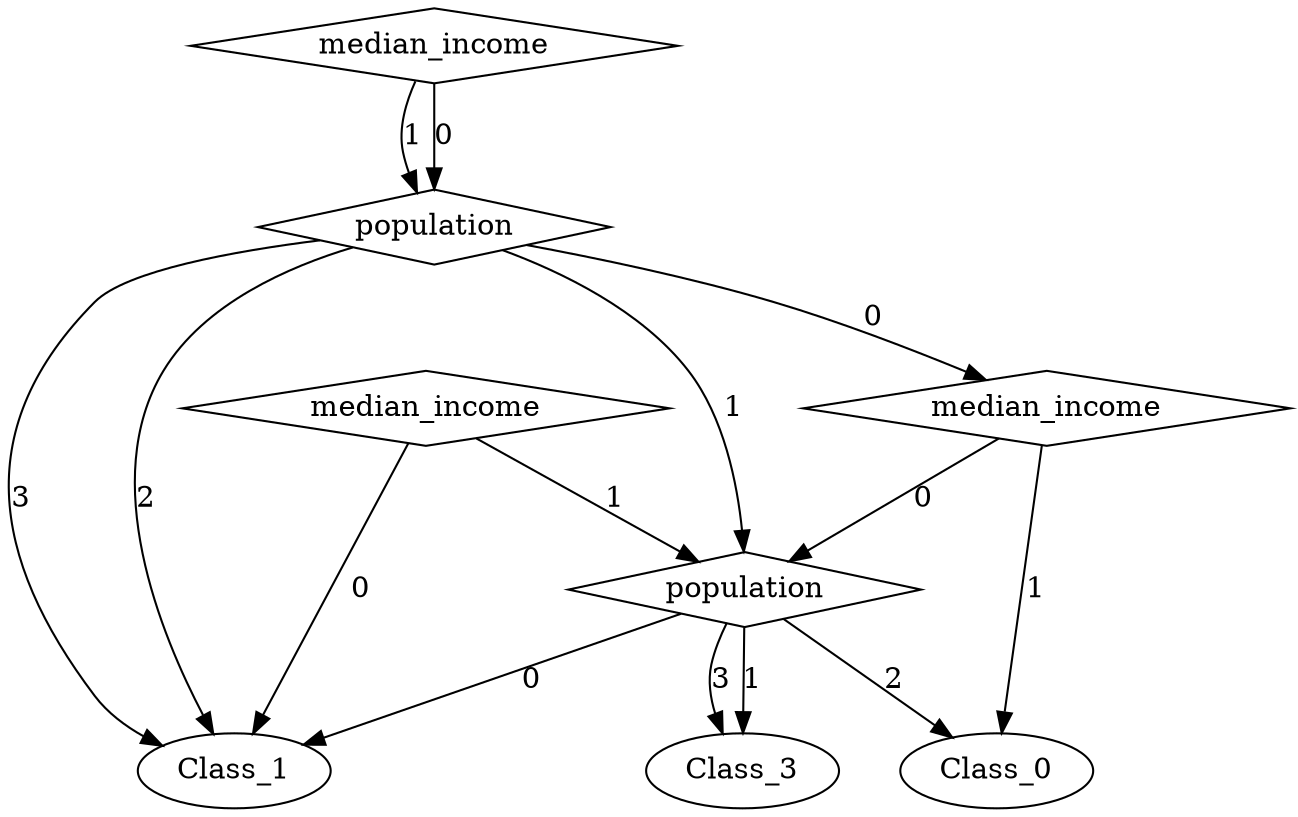 digraph {
node [label=Class_3,style=""] Class_3
node [label=Class_0,style=""] Class_0
node [label=Class_3,style=""] Class_3
node [label=Class_1,style=""] Class_1
node [label=Class_1,style=""] Class_1
node [label=Class_0,style=""] Class_0
node [label=Class_1,style=""] Class_1
node [label=Class_1,style=""] Class_1
node [label=population,shape="diamond",style=""] 4
node [label=median_income,shape="diamond",style=""] 3
node [label=median_income,shape="diamond",style=""] 2
node [label=population,shape="diamond",style=""] 1
node [label=median_income,shape="diamond",style=""] 0

4 -> Class_3 [label="3"]
4 -> Class_0 [label="2"]
4 -> Class_3 [label="1"]
4 -> Class_1 [label="0"]
3 -> 4 [label="1"]
3 -> Class_1 [label="0"]
2 -> Class_0 [label="1"]
2 -> 4 [label="0"]
1 -> Class_1 [label="3"]
1 -> Class_1 [label="2"]
1 -> 4 [label="1"]
1 -> 2 [label="0"]
0 -> 1 [label="1"]
0 -> 1 [label="0"]
}